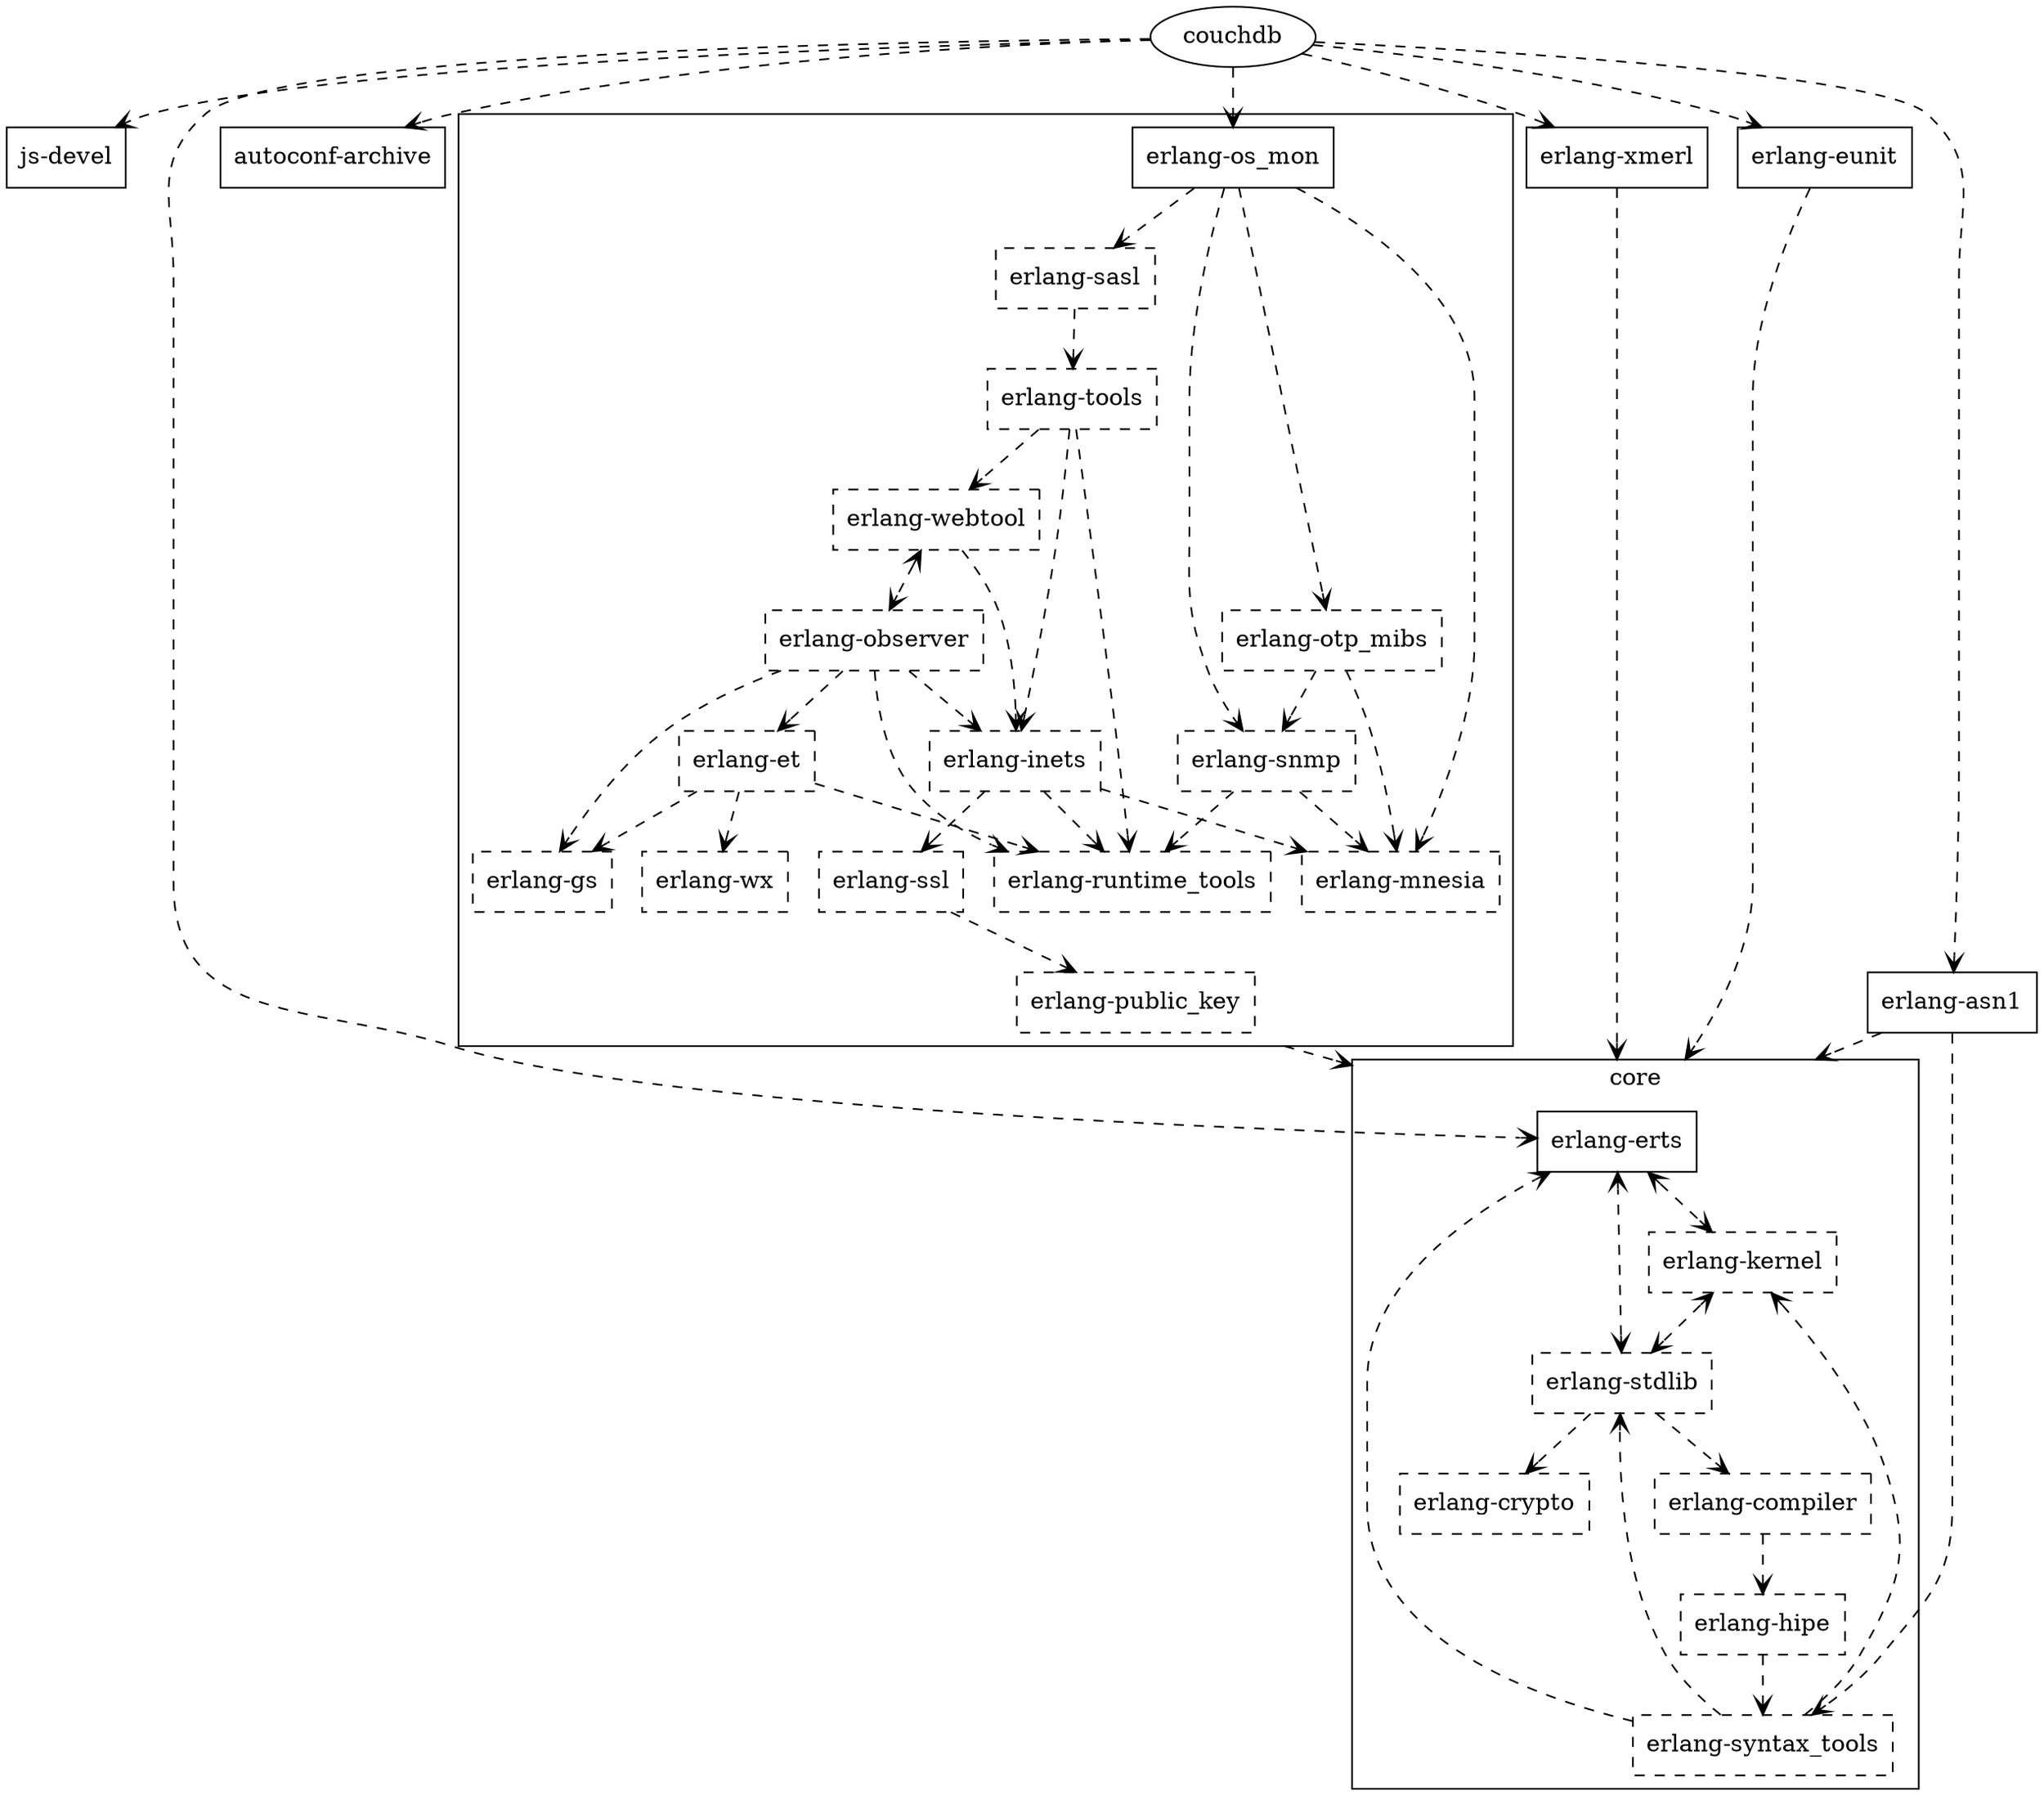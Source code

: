 digraph "couchdb-dependencies" {
	compound=true;
	node [ shape=box style=dashed ];
	edge [ arrowhead=open arrowtail=open style=dashed ];

	"couchdb"              [ style=solid shape=oval ];

	"couchdb"             -> "autoconf-archive";
	"couchdb"             -> "js-devel";
	"couchdb"             -> "erlang-erts"
	"couchdb"             -> "erlang-asn1"
	"couchdb"             -> "erlang-eunit"
	"couchdb"             -> "erlang-os_mon"
	"couchdb"             -> "erlang-xmerl";

	"autoconf-archive" [ style=solid ];
	"js-devel"         [ style=solid ];

	subgraph cluster_core {
		label=core

		"erlang-erts";
		"erlang-kernel";
		"erlang-stdlib";
		"erlang-compiler";
		"erlang-crypto";
		"erlang-hipe";
		"erlang-syntax_tools";

		"erlang-erts"           [ style=solid ];

		"erlang-erts"          -> "erlang-kernel" [ dir=both ];
		"erlang-kernel"        -> "erlang-stdlib" [ dir=both ];
		"erlang-stdlib"        -> "erlang-erts"   [ dir=both ];

		"erlang-stdlib"        -> "erlang-compiler";
		"erlang-stdlib"        -> "erlang-crypto";
		"erlang-compiler"      -> "erlang-hipe";
		"erlang-hipe"          -> "erlang-syntax_tools";
		"erlang-syntax_tools"  -> "erlang-erts";
		"erlang-syntax_tools"  -> "erlang-kernel";
		"erlang-syntax_tools"  -> "erlang-stdlib";
	}

	"erlang-asn1"               [ style=solid ];
	"erlang-asn1"              -> "erlang-syntax_tools";
	"erlang-asn1"              -> "erlang-erts" [ lhead=cluster_core ];

	"erlang-eunit"              [ style=solid ];
	"erlang-eunit"             -> "erlang-erts" [ lhead=cluster_core ];

	subgraph cluster_os_mon {
		"erlang-os_mon"         [ style=solid ];
//		"erlang-os_mon"        -> "erlang-erts" [ lhead=cluster_core ltail=cluster_os_mon ];
		"erlang-os_mon"        -> "erlang-mnesia";
		"erlang-os_mon"        -> "erlang-snmp";
		"erlang-os_mon"        -> "erlang-sasl";
		"erlang-os_mon"        -> "erlang-otp_mibs";
		"erlang-snmp"          -> "erlang-mnesia";
		"erlang-snmp"          -> "erlang-runtime_tools";
		"erlang-otp_mibs"      -> "erlang-mnesia";
		"erlang-otp_mibs"      -> "erlang-snmp";
		"erlang-sasl"          -> "erlang-tools";
		"erlang-tools"         -> "erlang-runtime_tools";
		"erlang-tools"         -> "erlang-webtool";
		"erlang-tools"         -> "erlang-inets";
		"erlang-webtool"       -> "erlang-inets";
		"erlang-webtool"       -> "erlang-observer" [ dir=both ];
		"erlang-inets"         -> "erlang-mnesia";
		"erlang-inets"         -> "erlang-runtime_tools";
		"erlang-inets"         -> "erlang-ssl";
		"erlang-ssl"           -> "erlang-public_key";
		"erlang-observer"      -> "erlang-inets";
		"erlang-observer"      -> "erlang-runtime_tools";
		"erlang-observer"      -> "erlang-gs";
		"erlang-observer"      -> "erlang-et";
		"erlang-et"            -> "erlang-wx";
		"erlang-et"            -> "erlang-runtime_tools";
		"erlang-et"            -> "erlang-gs";
		"erlang-public_key"    -> "erlang-erts" [ lhead=cluster_core ltail=cluster_os_mon ];
	}

	"erlang-xmerl"              [ style=solid ];
	"erlang-xmerl"             -> "erlang-erts" [ lhead=cluster_core ];

}

